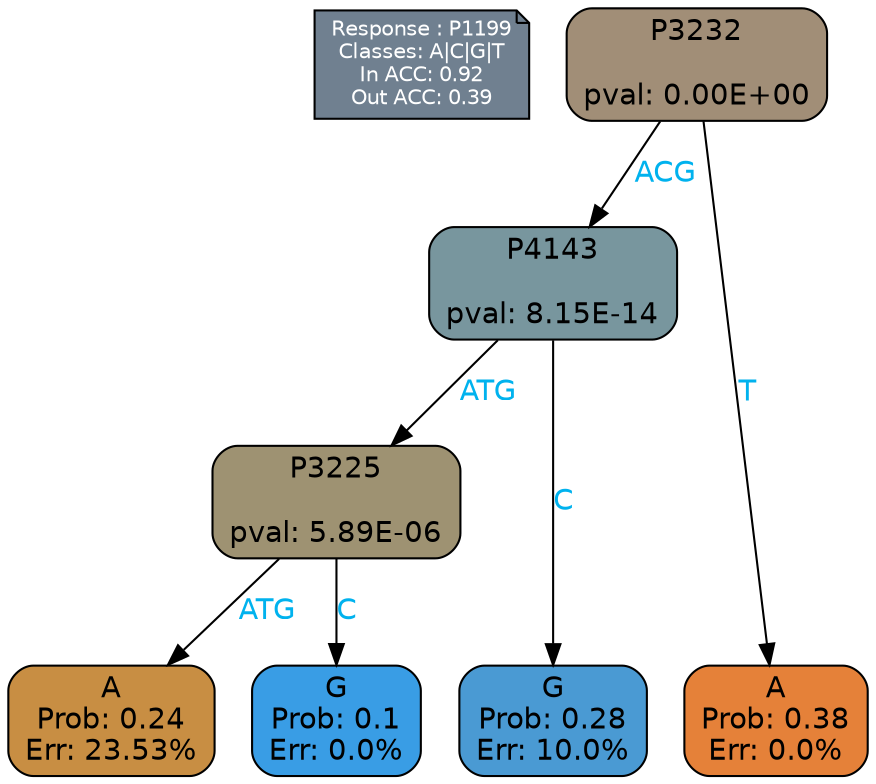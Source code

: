 digraph Tree {
node [shape=box, style="filled, rounded", color="black", fontname=helvetica] ;
graph [ranksep=equally, splines=polylines, bgcolor=transparent, dpi=600] ;
edge [fontname=helvetica] ;
LEGEND [label="Response : P1199
Classes: A|C|G|T
In ACC: 0.92
Out ACC: 0.39
",shape=note,align=left,style=filled,fillcolor="slategray",fontcolor="white",fontsize=10];1 [label="P3232

pval: 0.00E+00", fillcolor="#a18e77"] ;
2 [label="P4143

pval: 8.15E-14", fillcolor="#78969e"] ;
3 [label="P3225

pval: 5.89E-06", fillcolor="#9e9272"] ;
4 [label="A
Prob: 0.24
Err: 23.53%", fillcolor="#c88e43"] ;
5 [label="G
Prob: 0.1
Err: 0.0%", fillcolor="#399de5"] ;
6 [label="G
Prob: 0.28
Err: 10.0%", fillcolor="#4a9ad3"] ;
7 [label="A
Prob: 0.38
Err: 0.0%", fillcolor="#e58139"] ;
1 -> 2 [label="ACG",fontcolor=deepskyblue2] ;
1 -> 7 [label="T",fontcolor=deepskyblue2] ;
2 -> 3 [label="ATG",fontcolor=deepskyblue2] ;
2 -> 6 [label="C",fontcolor=deepskyblue2] ;
3 -> 4 [label="ATG",fontcolor=deepskyblue2] ;
3 -> 5 [label="C",fontcolor=deepskyblue2] ;
{rank = same; 4;5;6;7;}{rank = same; LEGEND;1;}}